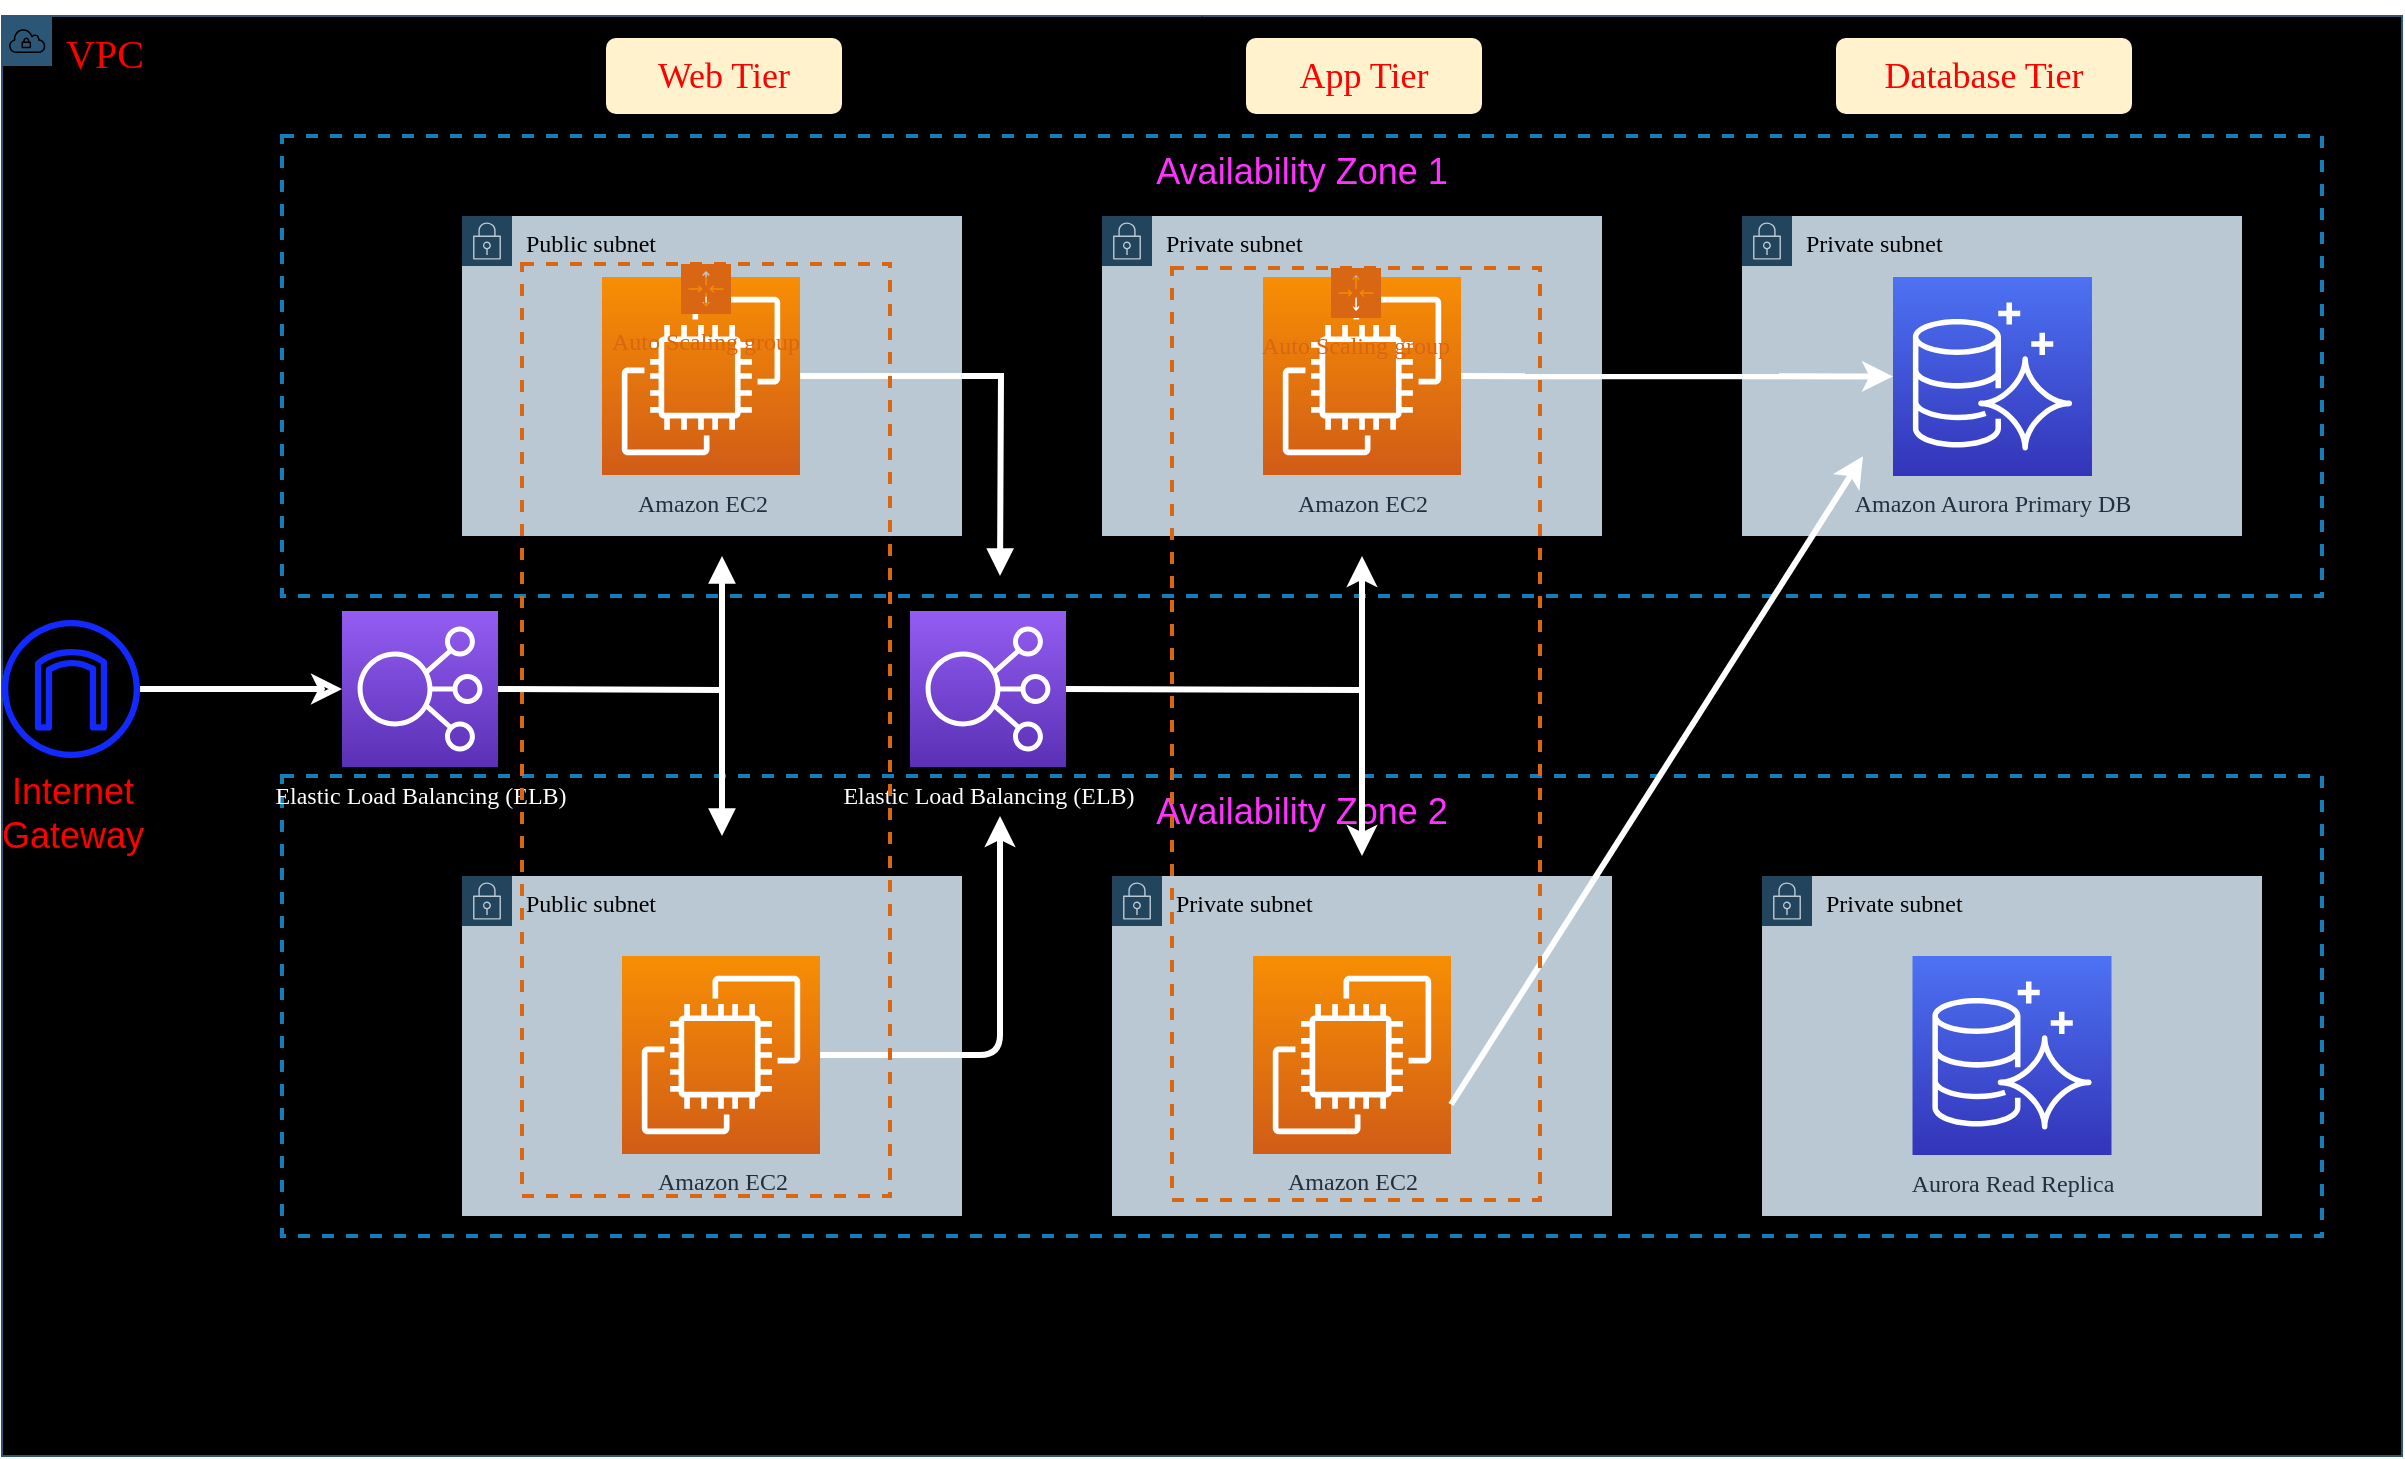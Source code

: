 <mxfile version="20.5.1" type="github"><diagram id="Yqqyh4Bh645a52Wjra1R" name="Page-1"><mxGraphModel dx="2637" dy="844" grid="1" gridSize="10" guides="1" tooltips="1" connect="1" arrows="1" fold="1" page="1" pageScale="1" pageWidth="1169" pageHeight="827" math="0" shadow="0"><root><mxCell id="0"/><mxCell id="1" parent="0"/><mxCell id="OAVEWSKpFmK9miLZO2rA-2" value="VPC" style="points=[[0,0],[0.25,0],[0.5,0],[0.75,0],[1,0],[1,0.25],[1,0.5],[1,0.75],[1,1],[0.75,1],[0.5,1],[0.25,1],[0,1],[0,0.75],[0,0.5],[0,0.25]];outlineConnect=0;html=1;whiteSpace=wrap;fontSize=20;fontStyle=0;container=1;pointerEvents=0;collapsible=0;recursiveResize=0;shape=mxgraph.aws4.group;grIcon=mxgraph.aws4.group_vpc;fillColor=#000000;verticalAlign=top;align=left;spacingLeft=30;dashed=0;strokeColor=#2C5675;rounded=0;fontColor=#FF0000;fontFamily=Lucida Console;" vertex="1" parent="1"><mxGeometry x="-50" y="20" width="1200" height="720" as="geometry"/></mxCell><mxCell id="OAVEWSKpFmK9miLZO2rA-28" style="edgeStyle=orthogonalEdgeStyle;rounded=0;orthogonalLoop=1;jettySize=auto;html=1;exitX=0;exitY=0.5;exitDx=0;exitDy=0;fontFamily=Verdana;fontSize=18;fontColor=#FF33FF;" edge="1" parent="OAVEWSKpFmK9miLZO2rA-2" source="OAVEWSKpFmK9miLZO2rA-3" target="OAVEWSKpFmK9miLZO2rA-2"><mxGeometry relative="1" as="geometry"/></mxCell><mxCell id="OAVEWSKpFmK9miLZO2rA-3" value="Availability Zone 1" style="fillColor=none;strokeColor=#147EBA;dashed=1;verticalAlign=top;fontStyle=0;fontColor=#FF33FF;fontSize=18;rounded=0;strokeWidth=2;" vertex="1" parent="OAVEWSKpFmK9miLZO2rA-2"><mxGeometry x="140" y="60" width="1020" height="230" as="geometry"/></mxCell><mxCell id="OAVEWSKpFmK9miLZO2rA-4" value="Availability Zone 2" style="fillColor=none;strokeColor=#147EBA;dashed=1;verticalAlign=top;fontStyle=0;fontColor=#FF33FF;fontSize=18;rounded=0;strokeWidth=2;" vertex="1" parent="OAVEWSKpFmK9miLZO2rA-2"><mxGeometry x="140" y="380" width="1020" height="230" as="geometry"/></mxCell><mxCell id="OAVEWSKpFmK9miLZO2rA-6" style="edgeStyle=orthogonalEdgeStyle;rounded=0;orthogonalLoop=1;jettySize=auto;html=1;exitX=0.5;exitY=0;exitDx=0;exitDy=0;" edge="1" parent="OAVEWSKpFmK9miLZO2rA-2" source="OAVEWSKpFmK9miLZO2rA-4" target="OAVEWSKpFmK9miLZO2rA-4"><mxGeometry relative="1" as="geometry"/></mxCell><mxCell id="OAVEWSKpFmK9miLZO2rA-38" value="" style="edgeStyle=orthogonalEdgeStyle;orthogonalLoop=1;jettySize=auto;html=1;fontFamily=Lucida Console;fontSize=18;fontColor=#FF0000;endArrow=classic;endFill=0;strokeColor=#FFFFFF;entryX=0;entryY=0.5;entryDx=0;entryDy=0;entryPerimeter=0;strokeWidth=3;" edge="1" parent="OAVEWSKpFmK9miLZO2rA-2" source="OAVEWSKpFmK9miLZO2rA-10" target="OAVEWSKpFmK9miLZO2rA-29"><mxGeometry relative="1" as="geometry"/></mxCell><mxCell id="OAVEWSKpFmK9miLZO2rA-10" value="&lt;font color=&quot;#ff0000&quot;&gt;&lt;span style=&quot;font-size: 18px;&quot;&gt;Internet&lt;br&gt;Gateway&lt;br&gt;&lt;/span&gt;&lt;/font&gt;" style="outlineConnect=0;fontColor=#232F3E;gradientColor=none;fillColor=#122AFF;strokeColor=none;dashed=0;verticalLabelPosition=bottom;verticalAlign=top;align=center;html=1;fontSize=12;fontStyle=0;aspect=fixed;pointerEvents=1;shape=mxgraph.aws4.internet_gateway;rounded=0;" vertex="1" parent="OAVEWSKpFmK9miLZO2rA-2"><mxGeometry y="302" width="69" height="69" as="geometry"/></mxCell><mxCell id="OAVEWSKpFmK9miLZO2rA-12" value="Public subnet" style="points=[[0,0],[0.25,0],[0.5,0],[0.75,0],[1,0],[1,0.25],[1,0.5],[1,0.75],[1,1],[0.75,1],[0.5,1],[0.25,1],[0,1],[0,0.75],[0,0.5],[0,0.25]];outlineConnect=0;html=1;whiteSpace=wrap;fontSize=12;fontStyle=0;container=1;pointerEvents=0;collapsible=0;recursiveResize=0;shape=mxgraph.aws4.group;grIcon=mxgraph.aws4.group_security_group;grStroke=0;strokeColor=#23445d;fillColor=#bac8d3;verticalAlign=top;align=left;spacingLeft=30;dashed=0;fontFamily=Verdana;rounded=0;" vertex="1" parent="OAVEWSKpFmK9miLZO2rA-2"><mxGeometry x="230" y="100" width="250" height="160" as="geometry"/></mxCell><mxCell id="OAVEWSKpFmK9miLZO2rA-20" value="Amazon EC2" style="points=[[0,0,0],[0.25,0,0],[0.5,0,0],[0.75,0,0],[1,0,0],[0,1,0],[0.25,1,0],[0.5,1,0],[0.75,1,0],[1,1,0],[0,0.25,0],[0,0.5,0],[0,0.75,0],[1,0.25,0],[1,0.5,0],[1,0.75,0]];outlineConnect=0;fontColor=#232F3E;gradientColor=#F78E04;gradientDirection=north;fillColor=#D05C17;strokeColor=#ffffff;dashed=0;verticalLabelPosition=bottom;verticalAlign=top;align=center;html=1;fontSize=12;fontStyle=0;aspect=fixed;shape=mxgraph.aws4.resourceIcon;resIcon=mxgraph.aws4.ec2;fontFamily=Verdana;rounded=0;" vertex="1" parent="OAVEWSKpFmK9miLZO2rA-12"><mxGeometry x="70" y="30.5" width="99" height="99" as="geometry"/></mxCell><mxCell id="OAVEWSKpFmK9miLZO2rA-15" value="Public subnet" style="points=[[0,0],[0.25,0],[0.5,0],[0.75,0],[1,0],[1,0.25],[1,0.5],[1,0.75],[1,1],[0.75,1],[0.5,1],[0.25,1],[0,1],[0,0.75],[0,0.5],[0,0.25]];outlineConnect=0;html=1;whiteSpace=wrap;fontSize=12;fontStyle=0;container=1;pointerEvents=0;collapsible=0;recursiveResize=0;shape=mxgraph.aws4.group;grIcon=mxgraph.aws4.group_security_group;grStroke=0;strokeColor=#23445d;fillColor=#bac8d3;verticalAlign=top;align=left;spacingLeft=30;dashed=0;fontFamily=Verdana;rounded=0;" vertex="1" parent="OAVEWSKpFmK9miLZO2rA-2"><mxGeometry x="230" y="430" width="250" height="170" as="geometry"/></mxCell><mxCell id="OAVEWSKpFmK9miLZO2rA-21" value="Amazon EC2" style="points=[[0,0,0],[0.25,0,0],[0.5,0,0],[0.75,0,0],[1,0,0],[0,1,0],[0.25,1,0],[0.5,1,0],[0.75,1,0],[1,1,0],[0,0.25,0],[0,0.5,0],[0,0.75,0],[1,0.25,0],[1,0.5,0],[1,0.75,0]];outlineConnect=0;fontColor=#232F3E;gradientColor=#F78E04;gradientDirection=north;fillColor=#D05C17;strokeColor=#ffffff;dashed=0;verticalLabelPosition=bottom;verticalAlign=top;align=center;html=1;fontSize=12;fontStyle=0;aspect=fixed;shape=mxgraph.aws4.resourceIcon;resIcon=mxgraph.aws4.ec2;fontFamily=Verdana;rounded=0;" vertex="1" parent="OAVEWSKpFmK9miLZO2rA-15"><mxGeometry x="80" y="40" width="99" height="99" as="geometry"/></mxCell><mxCell id="OAVEWSKpFmK9miLZO2rA-16" value="Private subnet" style="points=[[0,0],[0.25,0],[0.5,0],[0.75,0],[1,0],[1,0.25],[1,0.5],[1,0.75],[1,1],[0.75,1],[0.5,1],[0.25,1],[0,1],[0,0.75],[0,0.5],[0,0.25]];outlineConnect=0;html=1;whiteSpace=wrap;fontSize=12;fontStyle=0;container=1;pointerEvents=0;collapsible=0;recursiveResize=0;shape=mxgraph.aws4.group;grIcon=mxgraph.aws4.group_security_group;grStroke=0;strokeColor=#23445d;fillColor=#bac8d3;verticalAlign=top;align=left;spacingLeft=30;dashed=0;fontFamily=Verdana;rounded=0;" vertex="1" parent="OAVEWSKpFmK9miLZO2rA-2"><mxGeometry x="550" y="100" width="250" height="160" as="geometry"/></mxCell><mxCell id="OAVEWSKpFmK9miLZO2rA-23" value="Amazon EC2" style="points=[[0,0,0],[0.25,0,0],[0.5,0,0],[0.75,0,0],[1,0,0],[0,1,0],[0.25,1,0],[0.5,1,0],[0.75,1,0],[1,1,0],[0,0.25,0],[0,0.5,0],[0,0.75,0],[1,0.25,0],[1,0.5,0],[1,0.75,0]];outlineConnect=0;fontColor=#232F3E;gradientColor=#F78E04;gradientDirection=north;fillColor=#D05C17;strokeColor=#ffffff;dashed=0;verticalLabelPosition=bottom;verticalAlign=top;align=center;html=1;fontSize=12;fontStyle=0;aspect=fixed;shape=mxgraph.aws4.resourceIcon;resIcon=mxgraph.aws4.ec2;fontFamily=Verdana;rounded=0;" vertex="1" parent="OAVEWSKpFmK9miLZO2rA-16"><mxGeometry x="80.5" y="30.5" width="99" height="99" as="geometry"/></mxCell><mxCell id="OAVEWSKpFmK9miLZO2rA-17" value="Private subnet" style="points=[[0,0],[0.25,0],[0.5,0],[0.75,0],[1,0],[1,0.25],[1,0.5],[1,0.75],[1,1],[0.75,1],[0.5,1],[0.25,1],[0,1],[0,0.75],[0,0.5],[0,0.25]];outlineConnect=0;html=1;whiteSpace=wrap;fontSize=12;fontStyle=0;container=1;pointerEvents=0;collapsible=0;recursiveResize=0;shape=mxgraph.aws4.group;grIcon=mxgraph.aws4.group_security_group;grStroke=0;strokeColor=#23445d;fillColor=#bac8d3;verticalAlign=top;align=left;spacingLeft=30;dashed=0;fontFamily=Verdana;rounded=0;" vertex="1" parent="OAVEWSKpFmK9miLZO2rA-2"><mxGeometry x="870" y="100" width="250" height="160" as="geometry"/></mxCell><mxCell id="OAVEWSKpFmK9miLZO2rA-24" value="Amazon Aurora Primary DB" style="points=[[0,0,0],[0.25,0,0],[0.5,0,0],[0.75,0,0],[1,0,0],[0,1,0],[0.25,1,0],[0.5,1,0],[0.75,1,0],[1,1,0],[0,0.25,0],[0,0.5,0],[0,0.75,0],[1,0.25,0],[1,0.5,0],[1,0.75,0]];outlineConnect=0;fontColor=#232F3E;gradientColor=#4D72F3;gradientDirection=north;fillColor=#3334B9;strokeColor=#ffffff;dashed=0;verticalLabelPosition=bottom;verticalAlign=top;align=center;html=1;fontSize=12;fontStyle=0;aspect=fixed;shape=mxgraph.aws4.resourceIcon;resIcon=mxgraph.aws4.aurora;fontFamily=Verdana;rounded=0;" vertex="1" parent="OAVEWSKpFmK9miLZO2rA-17"><mxGeometry x="75.5" y="30.5" width="99.5" height="99.5" as="geometry"/></mxCell><mxCell id="OAVEWSKpFmK9miLZO2rA-18" value="Private subnet" style="points=[[0,0],[0.25,0],[0.5,0],[0.75,0],[1,0],[1,0.25],[1,0.5],[1,0.75],[1,1],[0.75,1],[0.5,1],[0.25,1],[0,1],[0,0.75],[0,0.5],[0,0.25]];outlineConnect=0;html=1;whiteSpace=wrap;fontSize=12;fontStyle=0;container=1;pointerEvents=0;collapsible=0;recursiveResize=0;shape=mxgraph.aws4.group;grIcon=mxgraph.aws4.group_security_group;grStroke=0;strokeColor=#23445d;fillColor=#bac8d3;verticalAlign=top;align=left;spacingLeft=30;dashed=0;fontFamily=Verdana;rounded=0;" vertex="1" parent="OAVEWSKpFmK9miLZO2rA-2"><mxGeometry x="555" y="430" width="250" height="170" as="geometry"/></mxCell><mxCell id="OAVEWSKpFmK9miLZO2rA-19" value="Private subnet" style="points=[[0,0],[0.25,0],[0.5,0],[0.75,0],[1,0],[1,0.25],[1,0.5],[1,0.75],[1,1],[0.75,1],[0.5,1],[0.25,1],[0,1],[0,0.75],[0,0.5],[0,0.25]];outlineConnect=0;html=1;whiteSpace=wrap;fontSize=12;fontStyle=0;container=1;pointerEvents=0;collapsible=0;recursiveResize=0;shape=mxgraph.aws4.group;grIcon=mxgraph.aws4.group_security_group;grStroke=0;strokeColor=#23445d;fillColor=#bac8d3;verticalAlign=top;align=left;spacingLeft=30;dashed=0;fontFamily=Verdana;rounded=0;" vertex="1" parent="OAVEWSKpFmK9miLZO2rA-2"><mxGeometry x="880" y="430" width="250" height="170" as="geometry"/></mxCell><mxCell id="OAVEWSKpFmK9miLZO2rA-25" value="Aurora Read Replica" style="points=[[0,0,0],[0.25,0,0],[0.5,0,0],[0.75,0,0],[1,0,0],[0,1,0],[0.25,1,0],[0.5,1,0],[0.75,1,0],[1,1,0],[0,0.25,0],[0,0.5,0],[0,0.75,0],[1,0.25,0],[1,0.5,0],[1,0.75,0]];outlineConnect=0;fontColor=#232F3E;gradientColor=#4D72F3;gradientDirection=north;fillColor=#3334B9;strokeColor=#ffffff;dashed=0;verticalLabelPosition=bottom;verticalAlign=top;align=center;html=1;fontSize=12;fontStyle=0;aspect=fixed;shape=mxgraph.aws4.resourceIcon;resIcon=mxgraph.aws4.aurora;fontFamily=Verdana;rounded=0;" vertex="1" parent="OAVEWSKpFmK9miLZO2rA-19"><mxGeometry x="75.25" y="40" width="99.5" height="99.5" as="geometry"/></mxCell><mxCell id="OAVEWSKpFmK9miLZO2rA-22" value="Amazon EC2" style="points=[[0,0,0],[0.25,0,0],[0.5,0,0],[0.75,0,0],[1,0,0],[0,1,0],[0.25,1,0],[0.5,1,0],[0.75,1,0],[1,1,0],[0,0.25,0],[0,0.5,0],[0,0.75,0],[1,0.25,0],[1,0.5,0],[1,0.75,0]];outlineConnect=0;fontColor=#232F3E;gradientColor=#F78E04;gradientDirection=north;fillColor=#D05C17;strokeColor=#ffffff;dashed=0;verticalLabelPosition=bottom;verticalAlign=top;align=center;html=1;fontSize=12;fontStyle=0;aspect=fixed;shape=mxgraph.aws4.resourceIcon;resIcon=mxgraph.aws4.ec2;fontFamily=Verdana;rounded=0;" vertex="1" parent="OAVEWSKpFmK9miLZO2rA-2"><mxGeometry x="625.5" y="470" width="99" height="99" as="geometry"/></mxCell><mxCell id="OAVEWSKpFmK9miLZO2rA-27" value="&lt;font color=&quot;#ffffff&quot;&gt;Elastic Load Balancing (ELB)&lt;/font&gt;" style="points=[[0,0,0],[0.25,0,0],[0.5,0,0],[0.75,0,0],[1,0,0],[0,1,0],[0.25,1,0],[0.5,1,0],[0.75,1,0],[1,1,0],[0,0.25,0],[0,0.5,0],[0,0.75,0],[1,0.25,0],[1,0.5,0],[1,0.75,0]];outlineConnect=0;fontColor=#232F3E;gradientColor=#945DF2;gradientDirection=north;fillColor=#5A30B5;strokeColor=#ffffff;dashed=0;verticalLabelPosition=bottom;verticalAlign=top;align=center;html=1;fontSize=12;fontStyle=0;aspect=fixed;shape=mxgraph.aws4.resourceIcon;resIcon=mxgraph.aws4.elastic_load_balancing;fontFamily=Verdana;rounded=0;" vertex="1" parent="OAVEWSKpFmK9miLZO2rA-2"><mxGeometry x="454" y="297.5" width="78" height="78" as="geometry"/></mxCell><mxCell id="OAVEWSKpFmK9miLZO2rA-29" value="&lt;font color=&quot;#ffffff&quot;&gt;Elastic Load Balancing (ELB)&lt;/font&gt;" style="points=[[0,0,0],[0.25,0,0],[0.5,0,0],[0.75,0,0],[1,0,0],[0,1,0],[0.25,1,0],[0.5,1,0],[0.75,1,0],[1,1,0],[0,0.25,0],[0,0.5,0],[0,0.75,0],[1,0.25,0],[1,0.5,0],[1,0.75,0]];outlineConnect=0;fontColor=#232F3E;gradientColor=#945DF2;gradientDirection=north;fillColor=#5A30B5;strokeColor=#ffffff;dashed=0;verticalLabelPosition=bottom;verticalAlign=top;align=center;html=1;fontSize=12;fontStyle=0;aspect=fixed;shape=mxgraph.aws4.resourceIcon;resIcon=mxgraph.aws4.elastic_load_balancing;fontFamily=Verdana;rounded=0;" vertex="1" parent="OAVEWSKpFmK9miLZO2rA-2"><mxGeometry x="170" y="297.5" width="78" height="78" as="geometry"/></mxCell><mxCell id="OAVEWSKpFmK9miLZO2rA-51" value="" style="edgeStyle=orthogonalEdgeStyle;html=1;endArrow=block;elbow=vertical;startArrow=block;startFill=1;endFill=1;strokeColor=#FFFFFF;rounded=0;strokeWidth=3;fontFamily=Lucida Console;fontSize=18;fontColor=#FF0000;" edge="1" parent="OAVEWSKpFmK9miLZO2rA-2"><mxGeometry width="100" relative="1" as="geometry"><mxPoint x="360" y="270" as="sourcePoint"/><mxPoint x="360" y="410" as="targetPoint"/><Array as="points"><mxPoint x="360" y="360"/><mxPoint x="360" y="360"/></Array></mxGeometry></mxCell><mxCell id="OAVEWSKpFmK9miLZO2rA-55" value="" style="edgeStyle=orthogonalEdgeStyle;html=1;endArrow=block;elbow=vertical;startArrow=none;endFill=1;strokeColor=#FFFFFF;rounded=0;strokeWidth=3;fontFamily=Lucida Console;fontSize=18;fontColor=#FF0000;" edge="1" parent="OAVEWSKpFmK9miLZO2rA-2" source="OAVEWSKpFmK9miLZO2rA-20"><mxGeometry width="100" relative="1" as="geometry"><mxPoint x="560" y="330" as="sourcePoint"/><mxPoint x="499" y="280" as="targetPoint"/></mxGeometry></mxCell><mxCell id="OAVEWSKpFmK9miLZO2rA-60" value="" style="edgeStyle=segmentEdgeStyle;endArrow=classic;html=1;strokeColor=#FFFFFF;strokeWidth=3;fontFamily=Lucida Console;fontSize=18;fontColor=#FF0000;exitX=1;exitY=0.5;exitDx=0;exitDy=0;exitPerimeter=0;" edge="1" parent="OAVEWSKpFmK9miLZO2rA-2" source="OAVEWSKpFmK9miLZO2rA-21"><mxGeometry width="50" height="50" relative="1" as="geometry"><mxPoint x="580" y="350" as="sourcePoint"/><mxPoint x="499" y="400" as="targetPoint"/></mxGeometry></mxCell><mxCell id="OAVEWSKpFmK9miLZO2rA-61" value="" style="endArrow=classic;startArrow=classic;html=1;strokeColor=#FFFFFF;strokeWidth=3;fontFamily=Lucida Console;fontSize=18;fontColor=#FF0000;" edge="1" parent="OAVEWSKpFmK9miLZO2rA-2"><mxGeometry width="50" height="50" relative="1" as="geometry"><mxPoint x="680" y="420" as="sourcePoint"/><mxPoint x="680" y="270" as="targetPoint"/></mxGeometry></mxCell><mxCell id="OAVEWSKpFmK9miLZO2rA-63" value="" style="endArrow=classic;html=1;strokeColor=#FFFFFF;strokeWidth=3;fontFamily=Lucida Console;fontSize=18;fontColor=#FF0000;entryX=0.775;entryY=0.696;entryDx=0;entryDy=0;entryPerimeter=0;exitX=1;exitY=0.75;exitDx=0;exitDy=0;exitPerimeter=0;" edge="1" parent="OAVEWSKpFmK9miLZO2rA-2" source="OAVEWSKpFmK9miLZO2rA-22" target="OAVEWSKpFmK9miLZO2rA-3"><mxGeometry width="50" height="50" relative="1" as="geometry"><mxPoint x="580" y="350" as="sourcePoint"/><mxPoint x="630" y="300" as="targetPoint"/></mxGeometry></mxCell><mxCell id="OAVEWSKpFmK9miLZO2rA-64" value="" style="endArrow=classic;html=1;strokeColor=#FFFFFF;strokeWidth=3;fontFamily=Lucida Console;fontSize=18;fontColor=#FF0000;" edge="1" parent="OAVEWSKpFmK9miLZO2rA-2" source="OAVEWSKpFmK9miLZO2rA-23" target="OAVEWSKpFmK9miLZO2rA-24"><mxGeometry width="50" height="50" relative="1" as="geometry"><mxPoint x="580" y="350" as="sourcePoint"/><mxPoint x="630" y="300" as="targetPoint"/></mxGeometry></mxCell><mxCell id="OAVEWSKpFmK9miLZO2rA-70" value="Auto Scaling group" style="points=[[0,0],[0.25,0],[0.5,0],[0.75,0],[1,0],[1,0.25],[1,0.5],[1,0.75],[1,1],[0.75,1],[0.5,1],[0.25,1],[0,1],[0,0.75],[0,0.5],[0,0.25]];outlineConnect=0;gradientColor=none;html=1;whiteSpace=wrap;fontSize=12;fontStyle=0;container=1;pointerEvents=0;collapsible=0;recursiveResize=0;shape=mxgraph.aws4.groupCenter;grIcon=mxgraph.aws4.group_auto_scaling_group;grStroke=1;strokeColor=#D86613;fillColor=none;verticalAlign=top;align=center;fontColor=#D86613;dashed=1;spacingTop=25;strokeWidth=2;fontFamily=Lucida Console;" vertex="1" parent="OAVEWSKpFmK9miLZO2rA-2"><mxGeometry x="260" y="124" width="184" height="466" as="geometry"/></mxCell><mxCell id="OAVEWSKpFmK9miLZO2rA-72" value="Auto Scaling group" style="points=[[0,0],[0.25,0],[0.5,0],[0.75,0],[1,0],[1,0.25],[1,0.5],[1,0.75],[1,1],[0.75,1],[0.5,1],[0.25,1],[0,1],[0,0.75],[0,0.5],[0,0.25]];outlineConnect=0;gradientColor=none;html=1;whiteSpace=wrap;fontSize=12;fontStyle=0;container=1;pointerEvents=0;collapsible=0;recursiveResize=0;shape=mxgraph.aws4.groupCenter;grIcon=mxgraph.aws4.group_auto_scaling_group;grStroke=1;strokeColor=#D86613;fillColor=none;verticalAlign=top;align=center;fontColor=#D86613;dashed=1;spacingTop=25;strokeWidth=2;fontFamily=Lucida Console;" vertex="1" parent="OAVEWSKpFmK9miLZO2rA-2"><mxGeometry x="585" y="126" width="184" height="466" as="geometry"/></mxCell><mxCell id="OAVEWSKpFmK9miLZO2rA-59" value="" style="endArrow=none;html=1;strokeColor=#FFFFFF;strokeWidth=3;fontFamily=Lucida Console;fontSize=18;fontColor=#FF0000;exitX=1;exitY=0.5;exitDx=0;exitDy=0;exitPerimeter=0;" edge="1" parent="1" source="OAVEWSKpFmK9miLZO2rA-29"><mxGeometry width="50" height="50" relative="1" as="geometry"><mxPoint x="530" y="370" as="sourcePoint"/><mxPoint x="310" y="357" as="targetPoint"/></mxGeometry></mxCell><mxCell id="OAVEWSKpFmK9miLZO2rA-62" value="" style="endArrow=none;html=1;strokeColor=#FFFFFF;strokeWidth=3;fontFamily=Lucida Console;fontSize=18;fontColor=#FF0000;exitX=1;exitY=0.5;exitDx=0;exitDy=0;exitPerimeter=0;" edge="1" parent="1" source="OAVEWSKpFmK9miLZO2rA-27"><mxGeometry width="50" height="50" relative="1" as="geometry"><mxPoint x="530" y="370" as="sourcePoint"/><mxPoint x="630" y="357" as="targetPoint"/></mxGeometry></mxCell><mxCell id="OAVEWSKpFmK9miLZO2rA-76" value="Web Tier" style="rounded=1;whiteSpace=wrap;html=1;strokeWidth=2;fontFamily=Lucida Console;fontSize=18;fontColor=#FF0000;fillColor=#FFF2CC;" vertex="1" parent="1"><mxGeometry x="251" y="30" width="120" height="40" as="geometry"/></mxCell><mxCell id="OAVEWSKpFmK9miLZO2rA-77" value="App Tier" style="rounded=1;whiteSpace=wrap;html=1;strokeWidth=2;fontFamily=Lucida Console;fontSize=18;fontColor=#FF0000;fillColor=#FFF2CC;" vertex="1" parent="1"><mxGeometry x="571" y="30" width="120" height="40" as="geometry"/></mxCell><mxCell id="OAVEWSKpFmK9miLZO2rA-78" value="Database Tier" style="rounded=1;whiteSpace=wrap;html=1;strokeWidth=2;fontFamily=Lucida Console;fontSize=18;fontColor=#FF0000;fillColor=#FFF2CC;" vertex="1" parent="1"><mxGeometry x="866" y="30" width="150" height="40" as="geometry"/></mxCell></root></mxGraphModel></diagram></mxfile>